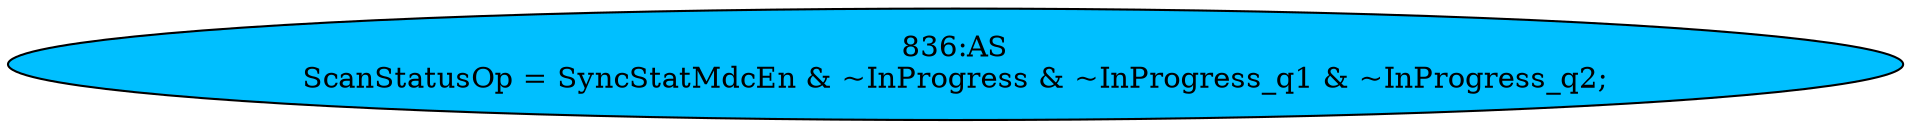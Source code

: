 strict digraph "" {
	node [label="\N"];
	"836:AS"	 [ast="<pyverilog.vparser.ast.Assign object at 0x7f4155411bd0>",
		def_var="['ScanStatusOp']",
		fillcolor=deepskyblue,
		label="836:AS
ScanStatusOp = SyncStatMdcEn & ~InProgress & ~InProgress_q1 & ~InProgress_q2;",
		statements="[]",
		style=filled,
		typ=Assign,
		use_var="['SyncStatMdcEn', 'InProgress', 'InProgress_q1', 'InProgress_q2']"];
}
